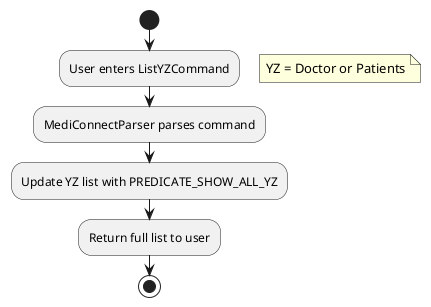 @startuml
start
:User enters ListYZCommand;
floating note right
    YZ = Doctor or Patients
endnote
:MediConnectParser parses command;
:Update YZ list with PREDICATE_SHOW_ALL_YZ;
:Return full list to user;
stop
@enduml
